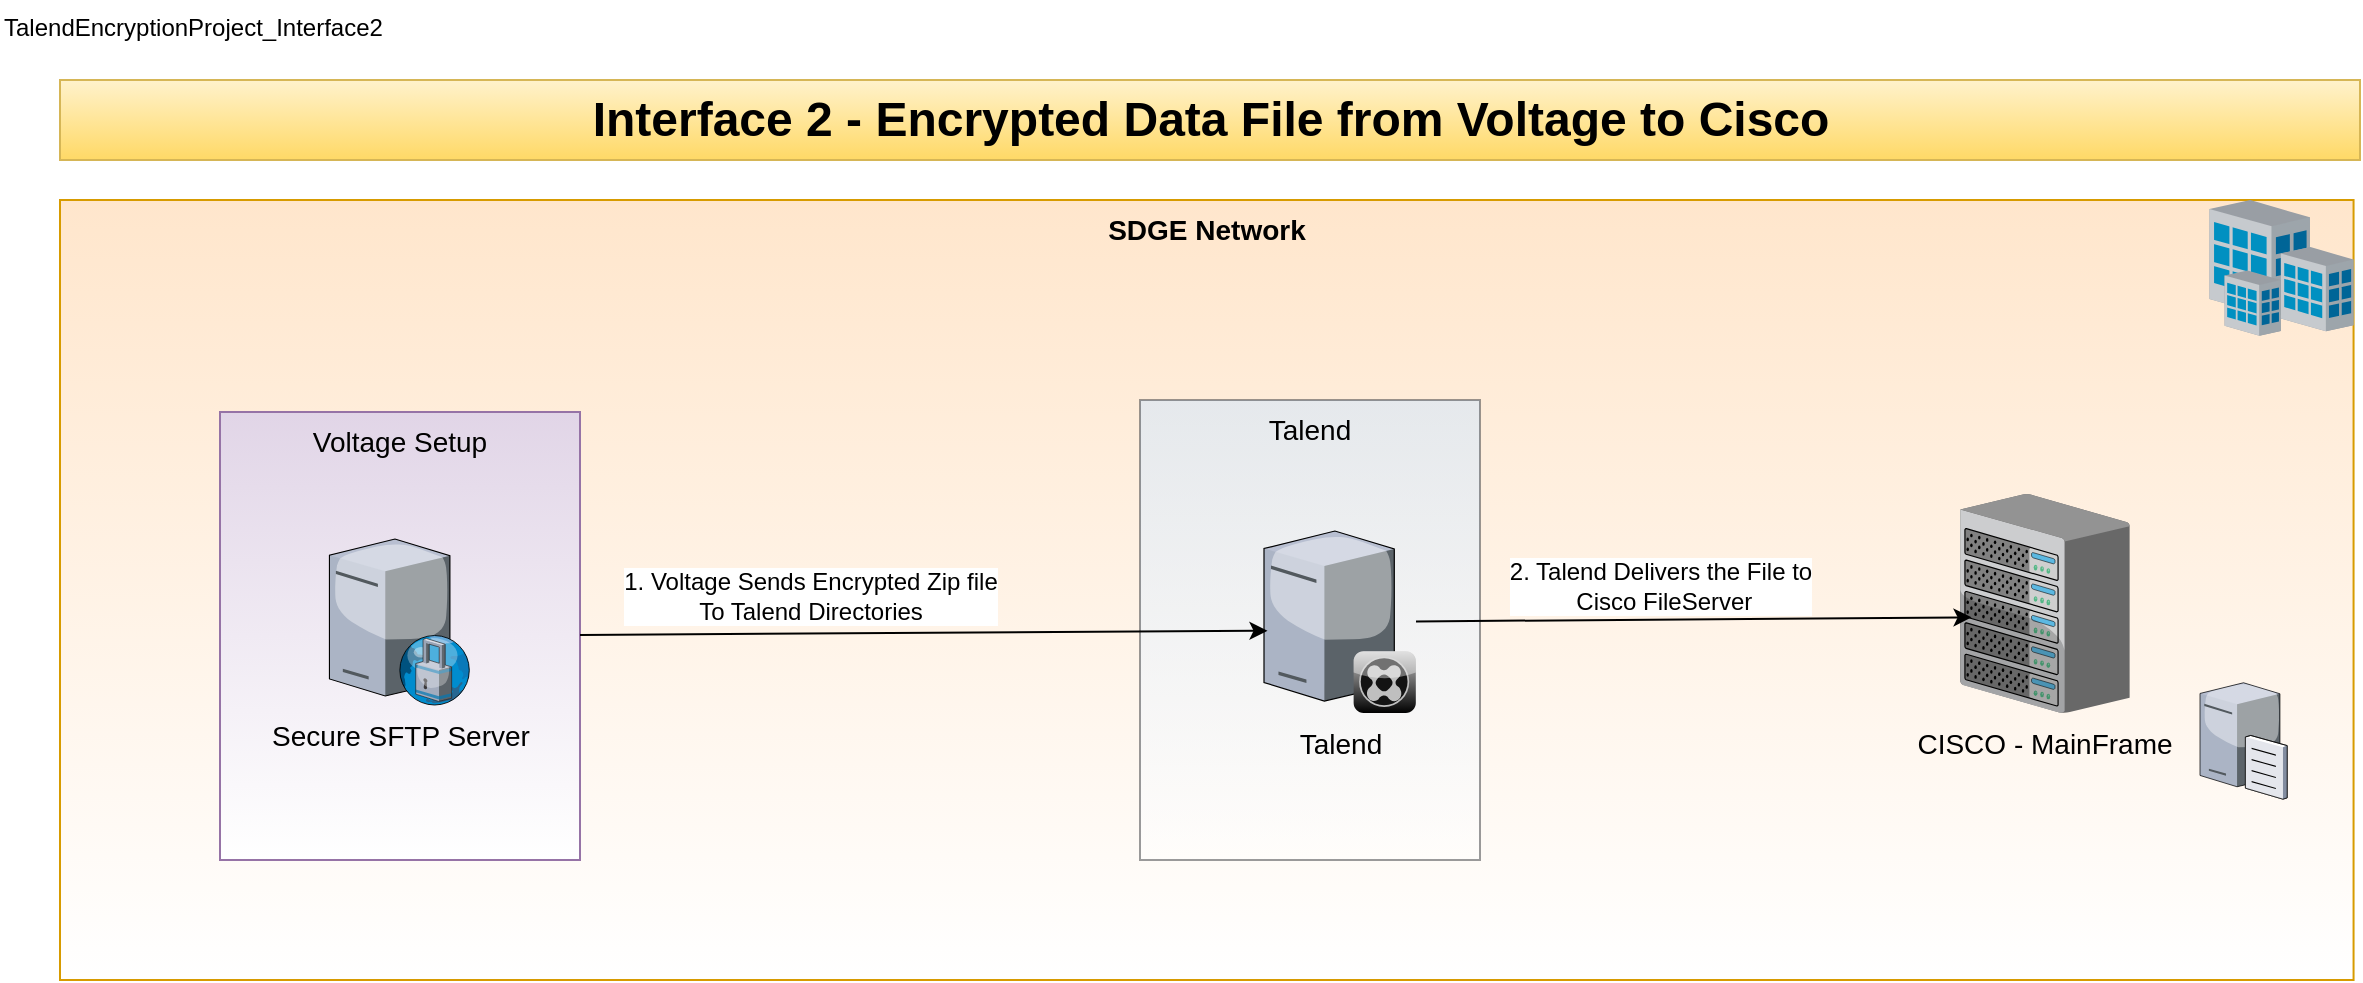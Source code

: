 <mxfile version="12.9.6" type="github">
  <diagram name="Page-1" id="e3a06f82-3646-2815-327d-82caf3d4e204">
    <mxGraphModel dx="1422" dy="762" grid="1" gridSize="10" guides="1" tooltips="1" connect="1" arrows="1" fold="1" page="1" pageScale="1.5" pageWidth="1169" pageHeight="826" background="none" math="0" shadow="0">
      <root>
        <mxCell id="0" style=";html=1;" />
        <mxCell id="1" style=";html=1;" parent="0" />
        <mxCell id="6a7d8f32e03d9370-57" value="&lt;b&gt;SDGE Network&lt;/b&gt;" style="whiteSpace=wrap;html=1;fillColor=#ffe6cc;fontSize=14;strokeColor=#d79b00;verticalAlign=top;gradientColor=#ffffff;" parent="1" vertex="1">
          <mxGeometry x="90" y="200" width="1146.78" height="390" as="geometry" />
        </mxCell>
        <mxCell id="n_ETtxYCgYhA3HL3CZMM-14" value="Talend" style="whiteSpace=wrap;html=1;fillColor=#cce5ff;fontSize=14;strokeColor=#36393d;verticalAlign=top;opacity=50;gradientColor=#ffffff;" parent="1" vertex="1">
          <mxGeometry x="630" y="300" width="170" height="230" as="geometry" />
        </mxCell>
        <mxCell id="6a7d8f32e03d9370-60" value="Voltage Setup" style="whiteSpace=wrap;html=1;fillColor=#e1d5e7;fontSize=14;strokeColor=#9673a6;verticalAlign=top;gradientColor=#ffffff;" parent="1" vertex="1">
          <mxGeometry x="170" y="306" width="180" height="224" as="geometry" />
        </mxCell>
        <mxCell id="6a7d8f32e03d9370-14" value="Talend" style="verticalLabelPosition=bottom;aspect=fixed;html=1;verticalAlign=top;strokeColor=none;shape=mxgraph.citrix.xenclient_synchronizer;fillColor=#CCCCCC;gradientColor=#000000;gradientDirection=south;fontSize=14;" parent="1" vertex="1">
          <mxGeometry x="692.0" y="365.5" width="76" height="91" as="geometry" />
        </mxCell>
        <mxCell id="6a7d8f32e03d9370-16" value="CISCO - MainFrame" style="verticalLabelPosition=bottom;aspect=fixed;html=1;verticalAlign=top;strokeColor=none;shape=mxgraph.citrix.chassis;fillColor=#66B2FF;gradientColor=#0066CC;fontSize=14;" parent="1" vertex="1">
          <mxGeometry x="1040" y="347" width="84.83" height="109.5" as="geometry" />
        </mxCell>
        <mxCell id="6a7d8f32e03d9370-25" value="Secure SFTP Server" style="verticalLabelPosition=bottom;aspect=fixed;html=1;verticalAlign=top;strokeColor=none;shape=mxgraph.citrix.proxy_server;fillColor=#66B2FF;gradientColor=#0066CC;fontSize=14;" parent="1" vertex="1">
          <mxGeometry x="224.72" y="369.5" width="70.55" height="83" as="geometry" />
        </mxCell>
        <mxCell id="6a7d8f32e03d9370-31" value="" style="verticalLabelPosition=bottom;aspect=fixed;html=1;verticalAlign=top;strokeColor=none;shape=mxgraph.citrix.site;fillColor=#66B2FF;gradientColor=#0066CC;fontSize=14;" parent="1" vertex="1">
          <mxGeometry x="1164.78" y="200" width="72" height="67.96" as="geometry" />
        </mxCell>
        <mxCell id="6a7d8f32e03d9370-62" value="Interface&amp;nbsp;2 - Encrypted Data File from Voltage to Cisco" style="text;strokeColor=#d6b656;fillColor=#fff2cc;html=1;fontSize=24;fontStyle=1;verticalAlign=middle;align=center;gradientColor=#ffd966;" parent="1" vertex="1">
          <mxGeometry x="90" y="140" width="1150" height="40" as="geometry" />
        </mxCell>
        <mxCell id="DqLlD4j0ay94RuZdbEi0-2" value="TalendEncryptionProject_Interface2" style="text;html=1;" parent="1" vertex="1">
          <mxGeometry x="60" y="100" width="210" height="30" as="geometry" />
        </mxCell>
        <mxCell id="Oz91YWWYiZsAO7yfwNH1-1" value="" style="endArrow=classic;html=1;entryX=0.023;entryY=0.548;entryDx=0;entryDy=0;entryPerimeter=0;" parent="1" target="6a7d8f32e03d9370-14" edge="1" source="6a7d8f32e03d9370-60">
          <mxGeometry width="50" height="50" relative="1" as="geometry">
            <mxPoint x="443.067" y="526.362" as="sourcePoint" />
            <mxPoint x="782" y="519" as="targetPoint" />
          </mxGeometry>
        </mxCell>
        <mxCell id="Oz91YWWYiZsAO7yfwNH1-6" value="1. Voltage Sends Encrypted Zip file &lt;br&gt;To Talend Directories" style="text;html=1;align=center;verticalAlign=middle;resizable=0;points=[];labelBackgroundColor=#ffffff;" parent="Oz91YWWYiZsAO7yfwNH1-1" vertex="1" connectable="0">
          <mxGeometry x="-0.389" y="-4" relative="1" as="geometry">
            <mxPoint x="9.91" y="-22.73" as="offset" />
          </mxGeometry>
        </mxCell>
        <mxCell id="Oz91YWWYiZsAO7yfwNH1-2" value="" style="endArrow=classic;html=1;entryX=0.068;entryY=0.563;entryDx=0;entryDy=0;entryPerimeter=0;" parent="1" source="6a7d8f32e03d9370-14" target="6a7d8f32e03d9370-16" edge="1">
          <mxGeometry width="50" height="50" relative="1" as="geometry">
            <mxPoint x="972" y="566.25" as="sourcePoint" />
            <mxPoint x="1022" y="516" as="targetPoint" />
          </mxGeometry>
        </mxCell>
        <mxCell id="Oz91YWWYiZsAO7yfwNH1-7" value="2. Talend Delivers the File to&lt;br&gt;&amp;nbsp;Cisco FileServer" style="text;html=1;align=center;verticalAlign=middle;resizable=0;points=[];labelBackgroundColor=#ffffff;" parent="Oz91YWWYiZsAO7yfwNH1-2" vertex="1" connectable="0">
          <mxGeometry x="0.102" y="-1" relative="1" as="geometry">
            <mxPoint x="-30.99" y="-18.31" as="offset" />
          </mxGeometry>
        </mxCell>
        <mxCell id="Oz91YWWYiZsAO7yfwNH1-5" value="" style="verticalLabelPosition=bottom;aspect=fixed;html=1;verticalAlign=top;strokeColor=none;align=center;outlineConnect=0;shape=mxgraph.citrix.file_server;" parent="1" vertex="1">
          <mxGeometry x="1160" y="440" width="43.55" height="59.5" as="geometry" />
        </mxCell>
      </root>
    </mxGraphModel>
  </diagram>
</mxfile>
